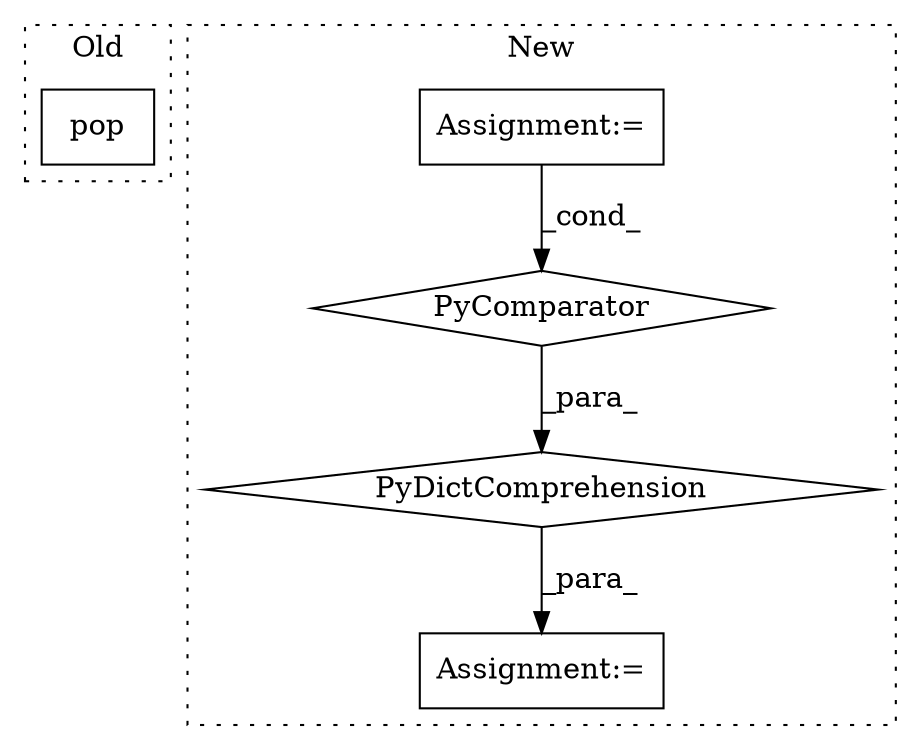 digraph G {
subgraph cluster0 {
1 [label="pop" a="32" s="1806" l="5" shape="box"];
label = "Old";
style="dotted";
}
subgraph cluster1 {
2 [label="PyDictComprehension" a="110" s="4225" l="165" shape="diamond"];
3 [label="PyComparator" a="113" s="4330" l="52" shape="diamond"];
4 [label="Assignment:=" a="7" s="4213" l="12" shape="box"];
5 [label="Assignment:=" a="7" s="3186" l="37" shape="box"];
label = "New";
style="dotted";
}
2 -> 4 [label="_para_"];
3 -> 2 [label="_para_"];
5 -> 3 [label="_cond_"];
}